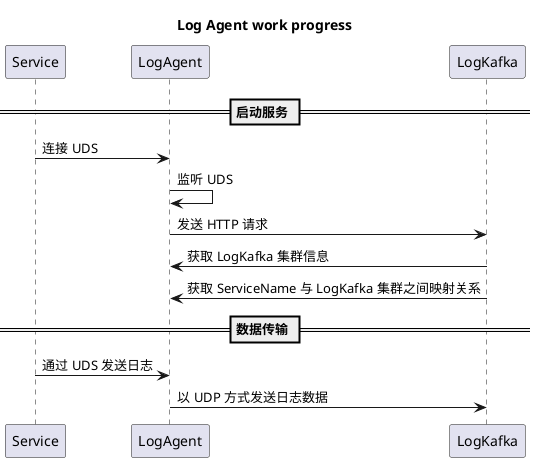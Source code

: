 @startuml
title Log Agent work progress

== 启动服务 ==

Service -> LogAgent: 连接 UDS
LogAgent -> LogAgent: 监听 UDS
LogAgent -> LogKafka: 发送 HTTP 请求
LogAgent <- LogKafka: 获取 LogKafka 集群信息
LogAgent <- LogKafka: 获取 ServiceName 与 LogKafka 集群之间映射关系

== 数据传输 ==
Service -> LogAgent: 通过 UDS 发送日志
LogAgent -> LogKafka: 以 UDP 方式发送日志数据

@enduml
